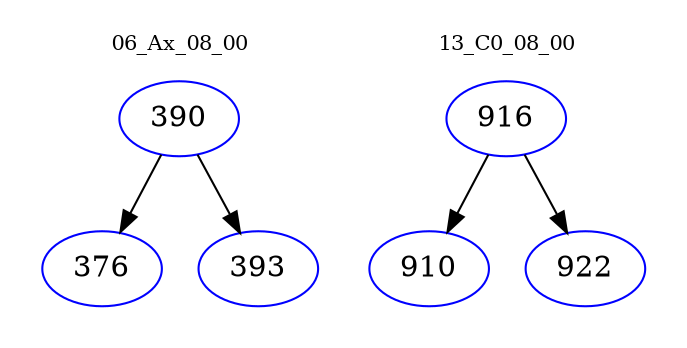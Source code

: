 digraph{
subgraph cluster_0 {
color = white
label = "06_Ax_08_00";
fontsize=10;
T0_390 [label="390", color="blue"]
T0_390 -> T0_376 [color="black"]
T0_376 [label="376", color="blue"]
T0_390 -> T0_393 [color="black"]
T0_393 [label="393", color="blue"]
}
subgraph cluster_1 {
color = white
label = "13_C0_08_00";
fontsize=10;
T1_916 [label="916", color="blue"]
T1_916 -> T1_910 [color="black"]
T1_910 [label="910", color="blue"]
T1_916 -> T1_922 [color="black"]
T1_922 [label="922", color="blue"]
}
}
